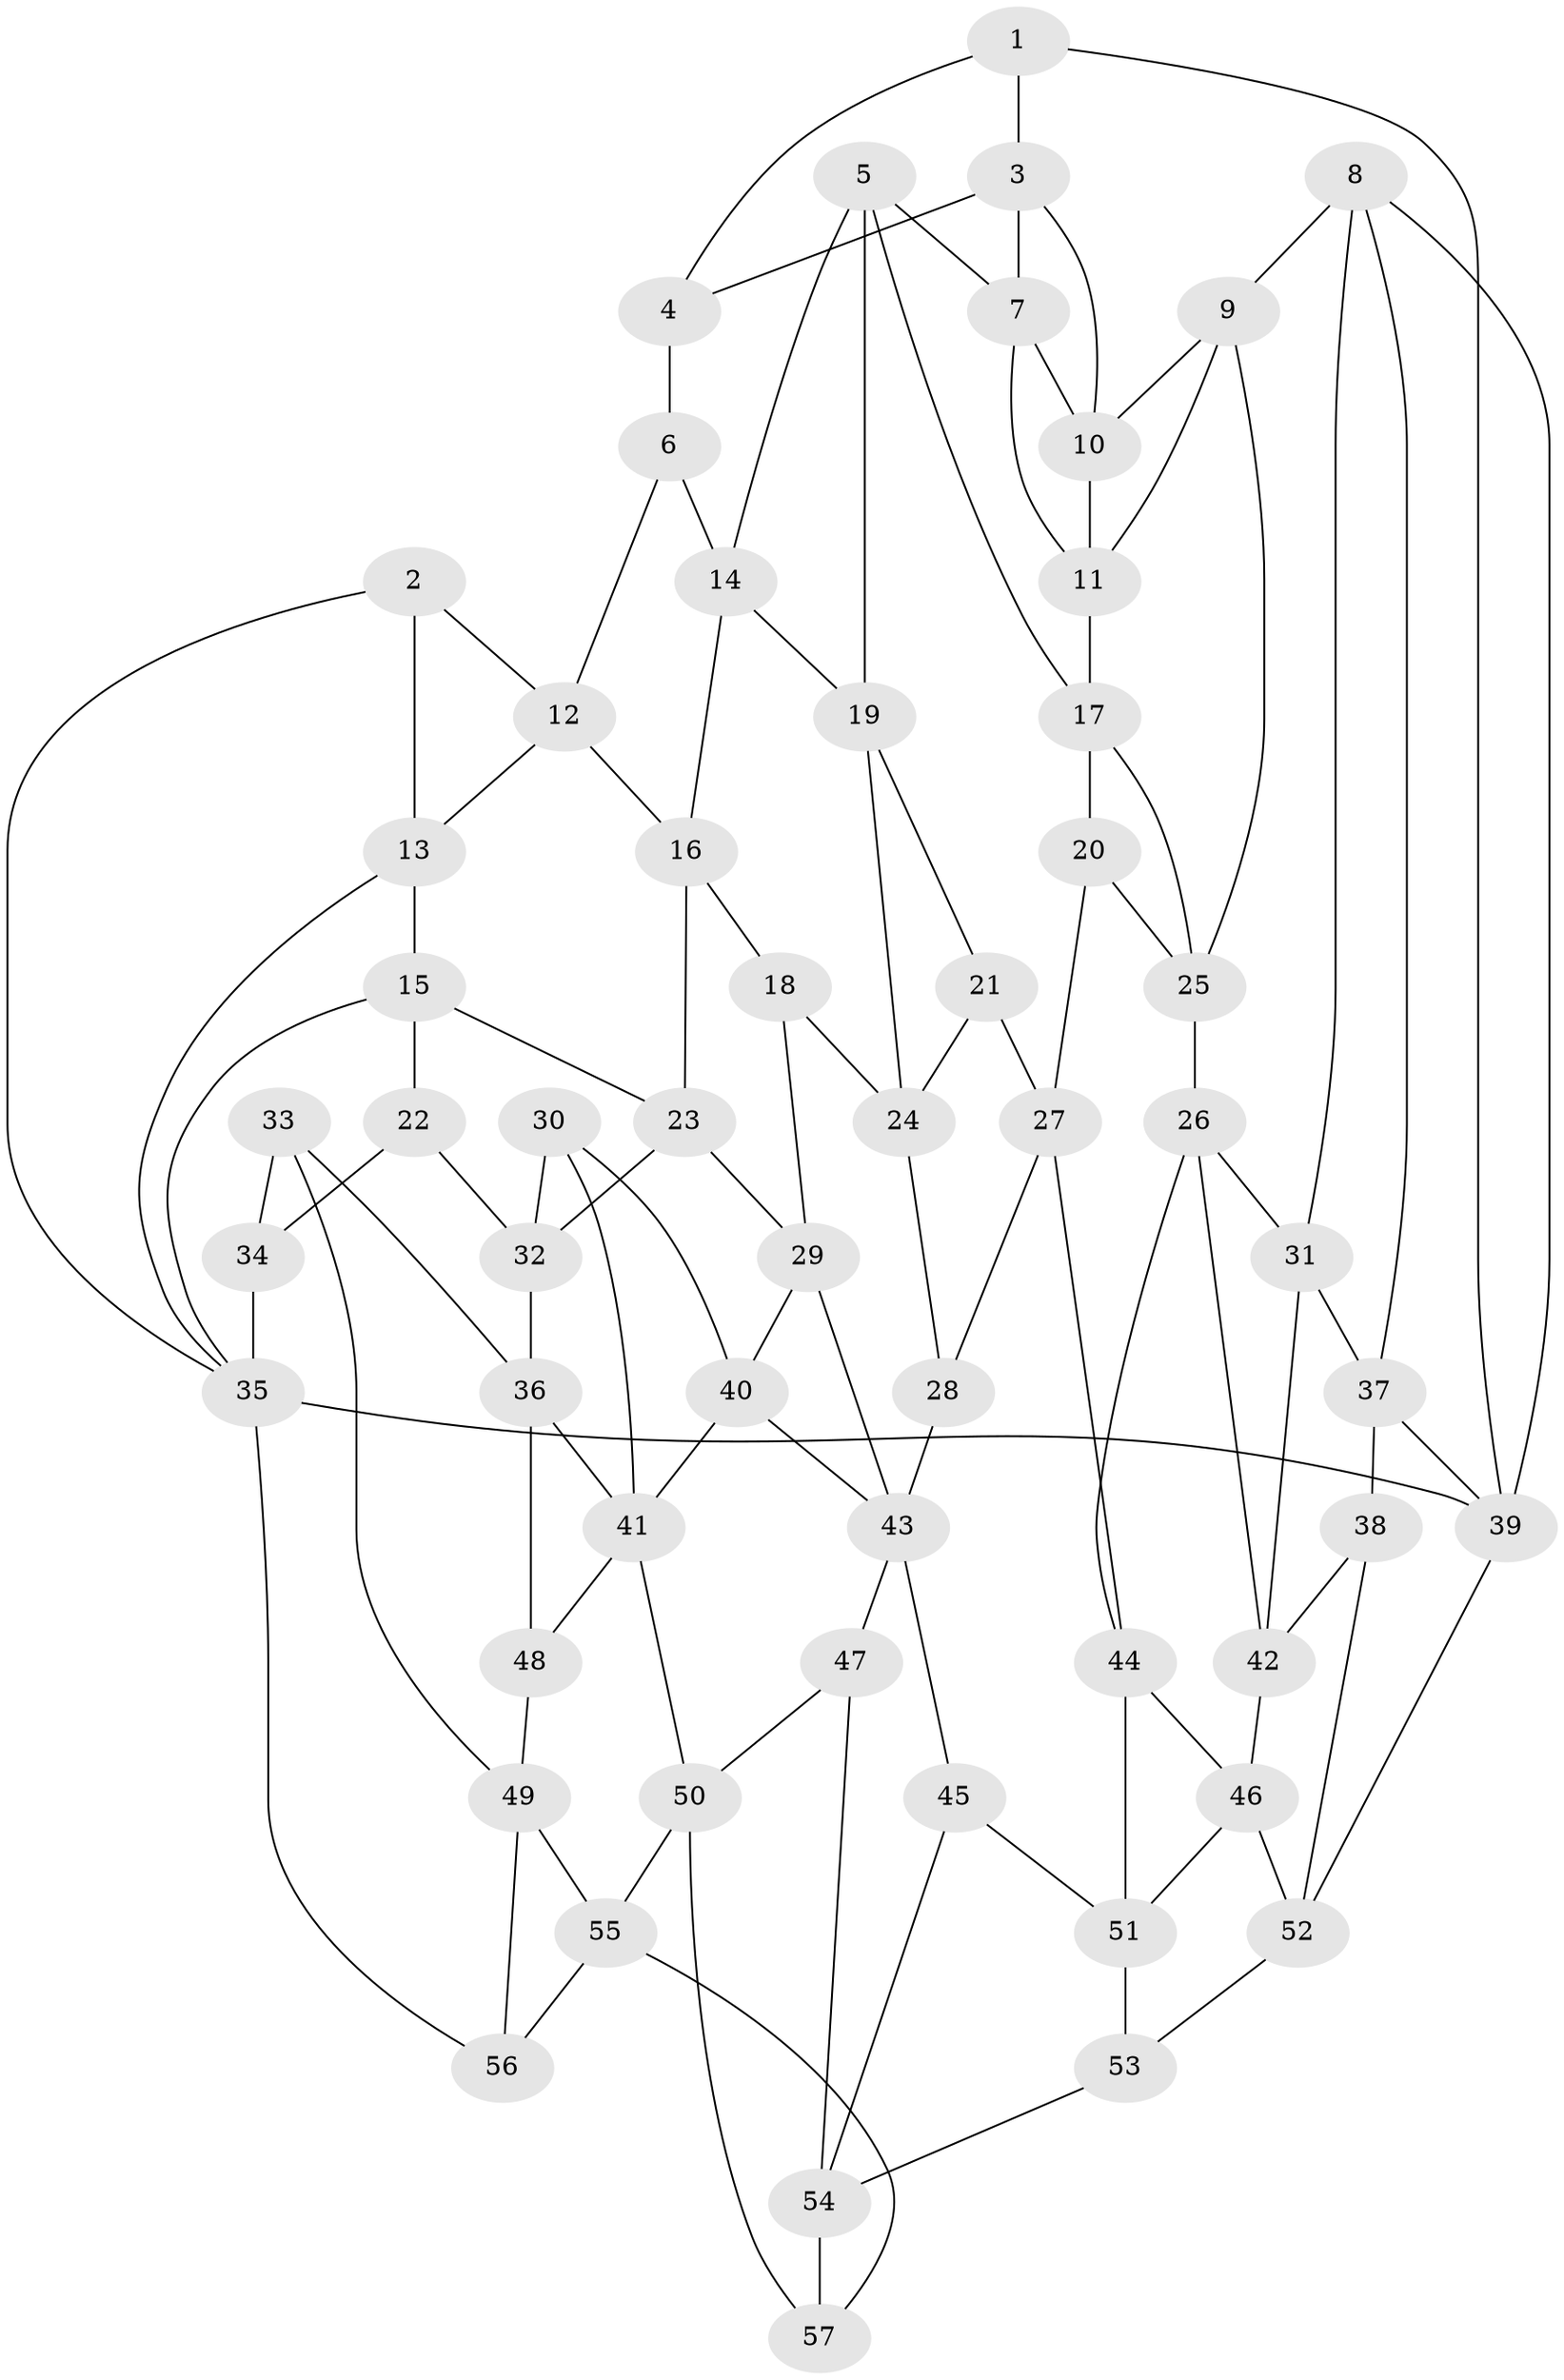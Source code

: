 // original degree distribution, {3: 0.017543859649122806, 4: 0.21929824561403508, 5: 0.5614035087719298, 6: 0.20175438596491227}
// Generated by graph-tools (version 1.1) at 2025/51/03/09/25 03:51:01]
// undirected, 57 vertices, 107 edges
graph export_dot {
graph [start="1"]
  node [color=gray90,style=filled];
  1;
  2;
  3;
  4;
  5;
  6;
  7;
  8;
  9;
  10;
  11;
  12;
  13;
  14;
  15;
  16;
  17;
  18;
  19;
  20;
  21;
  22;
  23;
  24;
  25;
  26;
  27;
  28;
  29;
  30;
  31;
  32;
  33;
  34;
  35;
  36;
  37;
  38;
  39;
  40;
  41;
  42;
  43;
  44;
  45;
  46;
  47;
  48;
  49;
  50;
  51;
  52;
  53;
  54;
  55;
  56;
  57;
  1 -- 3 [weight=1.0];
  1 -- 4 [weight=1.0];
  1 -- 39 [weight=1.0];
  2 -- 12 [weight=1.0];
  2 -- 13 [weight=1.0];
  2 -- 35 [weight=1.0];
  3 -- 4 [weight=1.0];
  3 -- 7 [weight=1.0];
  3 -- 10 [weight=1.0];
  4 -- 6 [weight=2.0];
  5 -- 7 [weight=1.0];
  5 -- 14 [weight=1.0];
  5 -- 17 [weight=1.0];
  5 -- 19 [weight=1.0];
  6 -- 12 [weight=1.0];
  6 -- 14 [weight=1.0];
  7 -- 10 [weight=1.0];
  7 -- 11 [weight=1.0];
  8 -- 9 [weight=1.0];
  8 -- 31 [weight=1.0];
  8 -- 37 [weight=1.0];
  8 -- 39 [weight=1.0];
  9 -- 10 [weight=1.0];
  9 -- 11 [weight=1.0];
  9 -- 25 [weight=1.0];
  10 -- 11 [weight=1.0];
  11 -- 17 [weight=1.0];
  12 -- 13 [weight=1.0];
  12 -- 16 [weight=1.0];
  13 -- 15 [weight=1.0];
  13 -- 35 [weight=1.0];
  14 -- 16 [weight=1.0];
  14 -- 19 [weight=1.0];
  15 -- 22 [weight=1.0];
  15 -- 23 [weight=1.0];
  15 -- 35 [weight=1.0];
  16 -- 18 [weight=1.0];
  16 -- 23 [weight=1.0];
  17 -- 20 [weight=1.0];
  17 -- 25 [weight=1.0];
  18 -- 24 [weight=1.0];
  18 -- 29 [weight=1.0];
  19 -- 21 [weight=1.0];
  19 -- 24 [weight=1.0];
  20 -- 25 [weight=1.0];
  20 -- 27 [weight=1.0];
  21 -- 24 [weight=1.0];
  21 -- 27 [weight=1.0];
  22 -- 32 [weight=1.0];
  22 -- 34 [weight=1.0];
  23 -- 29 [weight=1.0];
  23 -- 32 [weight=1.0];
  24 -- 28 [weight=1.0];
  25 -- 26 [weight=1.0];
  26 -- 31 [weight=1.0];
  26 -- 42 [weight=1.0];
  26 -- 44 [weight=1.0];
  27 -- 28 [weight=1.0];
  27 -- 44 [weight=1.0];
  28 -- 43 [weight=2.0];
  29 -- 40 [weight=1.0];
  29 -- 43 [weight=1.0];
  30 -- 32 [weight=1.0];
  30 -- 40 [weight=1.0];
  30 -- 41 [weight=1.0];
  31 -- 37 [weight=1.0];
  31 -- 42 [weight=1.0];
  32 -- 36 [weight=1.0];
  33 -- 34 [weight=1.0];
  33 -- 36 [weight=1.0];
  33 -- 49 [weight=1.0];
  34 -- 35 [weight=2.0];
  35 -- 39 [weight=2.0];
  35 -- 56 [weight=1.0];
  36 -- 41 [weight=1.0];
  36 -- 48 [weight=1.0];
  37 -- 38 [weight=1.0];
  37 -- 39 [weight=1.0];
  38 -- 42 [weight=1.0];
  38 -- 52 [weight=1.0];
  39 -- 52 [weight=1.0];
  40 -- 41 [weight=1.0];
  40 -- 43 [weight=1.0];
  41 -- 48 [weight=1.0];
  41 -- 50 [weight=1.0];
  42 -- 46 [weight=1.0];
  43 -- 45 [weight=1.0];
  43 -- 47 [weight=1.0];
  44 -- 46 [weight=1.0];
  44 -- 51 [weight=1.0];
  45 -- 51 [weight=1.0];
  45 -- 54 [weight=1.0];
  46 -- 51 [weight=1.0];
  46 -- 52 [weight=1.0];
  47 -- 50 [weight=1.0];
  47 -- 54 [weight=1.0];
  48 -- 49 [weight=1.0];
  49 -- 55 [weight=1.0];
  49 -- 56 [weight=1.0];
  50 -- 55 [weight=1.0];
  50 -- 57 [weight=1.0];
  51 -- 53 [weight=1.0];
  52 -- 53 [weight=1.0];
  53 -- 54 [weight=1.0];
  54 -- 57 [weight=1.0];
  55 -- 56 [weight=1.0];
  55 -- 57 [weight=1.0];
}
